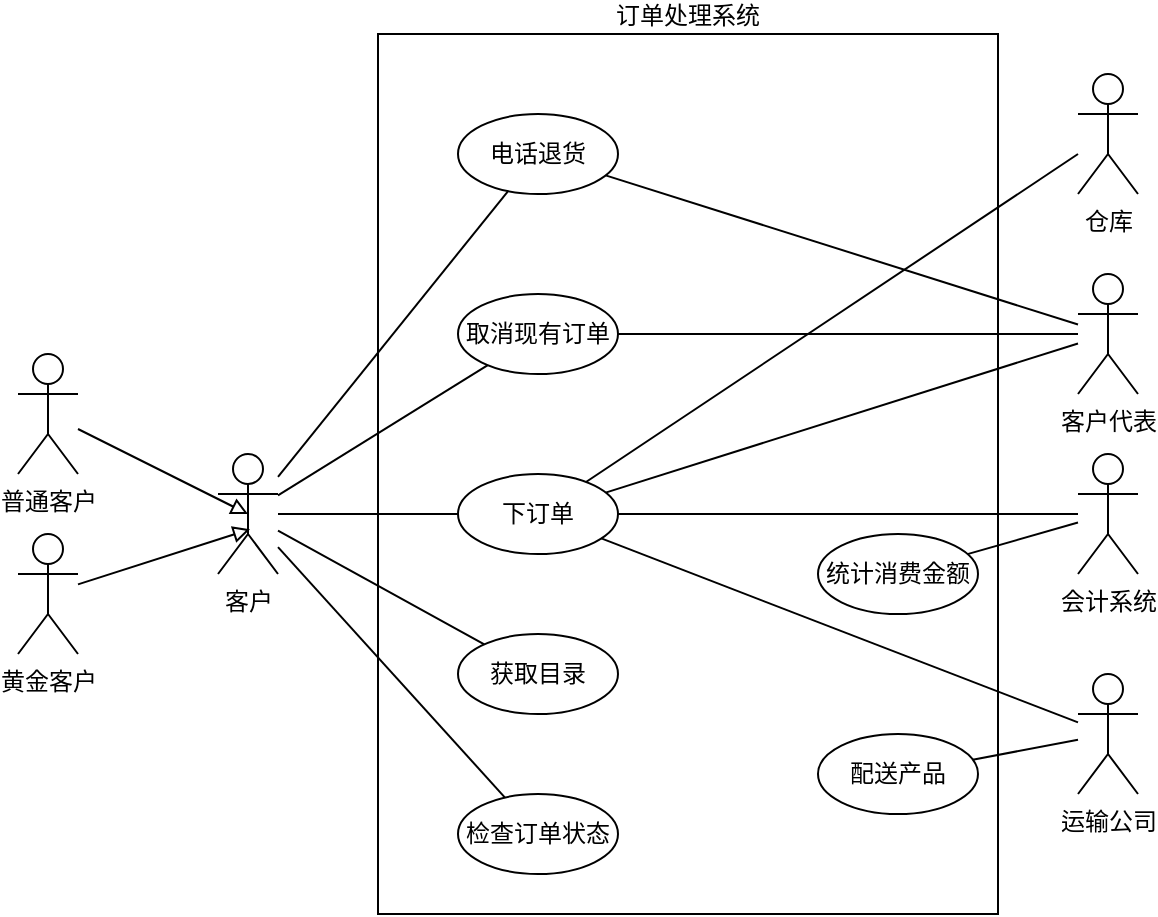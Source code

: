 <mxfile version="24.2.8" type="github">
  <diagram name="第 1 页" id="MpWkzoGdS-z-kFXsXtoj">
    <mxGraphModel dx="1042" dy="569" grid="1" gridSize="10" guides="1" tooltips="1" connect="1" arrows="1" fold="1" page="1" pageScale="1" pageWidth="827" pageHeight="1169" math="0" shadow="0">
      <root>
        <mxCell id="0" />
        <mxCell id="1" parent="0" />
        <mxCell id="L59KLt6tr_QJb7vC3T5U-1" value="订单处理系统" style="rounded=0;whiteSpace=wrap;html=1;labelPosition=center;verticalLabelPosition=top;align=center;verticalAlign=bottom;" vertex="1" parent="1">
          <mxGeometry x="250" y="40" width="310" height="440" as="geometry" />
        </mxCell>
        <mxCell id="L59KLt6tr_QJb7vC3T5U-19" style="rounded=0;orthogonalLoop=1;jettySize=auto;html=1;endArrow=none;endFill=0;" edge="1" parent="1" source="L59KLt6tr_QJb7vC3T5U-2" target="L59KLt6tr_QJb7vC3T5U-11">
          <mxGeometry relative="1" as="geometry" />
        </mxCell>
        <mxCell id="L59KLt6tr_QJb7vC3T5U-24" style="rounded=0;orthogonalLoop=1;jettySize=auto;html=1;strokeColor=default;align=center;verticalAlign=middle;fontFamily=Helvetica;fontSize=11;fontColor=default;labelBackgroundColor=default;endArrow=none;endFill=0;" edge="1" parent="1" source="L59KLt6tr_QJb7vC3T5U-2" target="L59KLt6tr_QJb7vC3T5U-12">
          <mxGeometry relative="1" as="geometry" />
        </mxCell>
        <mxCell id="L59KLt6tr_QJb7vC3T5U-27" style="rounded=0;orthogonalLoop=1;jettySize=auto;html=1;strokeColor=default;align=center;verticalAlign=middle;fontFamily=Helvetica;fontSize=11;fontColor=default;labelBackgroundColor=default;endArrow=none;endFill=0;" edge="1" parent="1" source="L59KLt6tr_QJb7vC3T5U-2" target="L59KLt6tr_QJb7vC3T5U-13">
          <mxGeometry relative="1" as="geometry" />
        </mxCell>
        <mxCell id="L59KLt6tr_QJb7vC3T5U-28" style="rounded=0;orthogonalLoop=1;jettySize=auto;html=1;endArrow=none;endFill=0;" edge="1" parent="1" source="L59KLt6tr_QJb7vC3T5U-2" target="L59KLt6tr_QJb7vC3T5U-16">
          <mxGeometry relative="1" as="geometry" />
        </mxCell>
        <mxCell id="L59KLt6tr_QJb7vC3T5U-29" style="rounded=0;orthogonalLoop=1;jettySize=auto;html=1;endArrow=none;endFill=0;" edge="1" parent="1" source="L59KLt6tr_QJb7vC3T5U-2" target="L59KLt6tr_QJb7vC3T5U-14">
          <mxGeometry relative="1" as="geometry" />
        </mxCell>
        <mxCell id="L59KLt6tr_QJb7vC3T5U-2" value="客户" style="shape=umlActor;verticalLabelPosition=bottom;verticalAlign=top;html=1;" vertex="1" parent="1">
          <mxGeometry x="170" y="250" width="30" height="60" as="geometry" />
        </mxCell>
        <mxCell id="L59KLt6tr_QJb7vC3T5U-34" style="rounded=0;orthogonalLoop=1;jettySize=auto;html=1;endArrow=none;endFill=0;" edge="1" parent="1" source="L59KLt6tr_QJb7vC3T5U-3" target="L59KLt6tr_QJb7vC3T5U-11">
          <mxGeometry relative="1" as="geometry" />
        </mxCell>
        <mxCell id="L59KLt6tr_QJb7vC3T5U-3" value="仓库" style="shape=umlActor;verticalLabelPosition=bottom;verticalAlign=top;html=1;" vertex="1" parent="1">
          <mxGeometry x="600" y="60" width="30" height="60" as="geometry" />
        </mxCell>
        <mxCell id="L59KLt6tr_QJb7vC3T5U-33" style="rounded=0;orthogonalLoop=1;jettySize=auto;html=1;endArrow=none;endFill=0;" edge="1" parent="1" source="L59KLt6tr_QJb7vC3T5U-4" target="L59KLt6tr_QJb7vC3T5U-11">
          <mxGeometry relative="1" as="geometry" />
        </mxCell>
        <mxCell id="L59KLt6tr_QJb7vC3T5U-36" style="rounded=0;orthogonalLoop=1;jettySize=auto;html=1;endArrow=none;endFill=0;" edge="1" parent="1" source="L59KLt6tr_QJb7vC3T5U-4" target="L59KLt6tr_QJb7vC3T5U-14">
          <mxGeometry relative="1" as="geometry" />
        </mxCell>
        <mxCell id="L59KLt6tr_QJb7vC3T5U-37" style="rounded=0;orthogonalLoop=1;jettySize=auto;html=1;endArrow=none;endFill=0;" edge="1" parent="1" source="L59KLt6tr_QJb7vC3T5U-4" target="L59KLt6tr_QJb7vC3T5U-13">
          <mxGeometry relative="1" as="geometry" />
        </mxCell>
        <mxCell id="L59KLt6tr_QJb7vC3T5U-4" value="客户代表" style="shape=umlActor;verticalLabelPosition=bottom;verticalAlign=top;html=1;" vertex="1" parent="1">
          <mxGeometry x="600" y="160" width="30" height="60" as="geometry" />
        </mxCell>
        <mxCell id="L59KLt6tr_QJb7vC3T5U-35" style="rounded=0;orthogonalLoop=1;jettySize=auto;html=1;endArrow=none;endFill=0;" edge="1" parent="1" source="L59KLt6tr_QJb7vC3T5U-6" target="L59KLt6tr_QJb7vC3T5U-11">
          <mxGeometry relative="1" as="geometry" />
        </mxCell>
        <mxCell id="L59KLt6tr_QJb7vC3T5U-38" style="rounded=0;orthogonalLoop=1;jettySize=auto;html=1;endArrow=none;endFill=0;" edge="1" parent="1" source="L59KLt6tr_QJb7vC3T5U-6" target="L59KLt6tr_QJb7vC3T5U-18">
          <mxGeometry relative="1" as="geometry" />
        </mxCell>
        <mxCell id="L59KLt6tr_QJb7vC3T5U-6" value="会计系统" style="shape=umlActor;verticalLabelPosition=bottom;verticalAlign=top;html=1;" vertex="1" parent="1">
          <mxGeometry x="600" y="250" width="30" height="60" as="geometry" />
        </mxCell>
        <mxCell id="L59KLt6tr_QJb7vC3T5U-39" style="rounded=0;orthogonalLoop=1;jettySize=auto;html=1;endArrow=none;endFill=0;" edge="1" parent="1" source="L59KLt6tr_QJb7vC3T5U-10" target="L59KLt6tr_QJb7vC3T5U-17">
          <mxGeometry relative="1" as="geometry" />
        </mxCell>
        <mxCell id="L59KLt6tr_QJb7vC3T5U-40" style="rounded=0;orthogonalLoop=1;jettySize=auto;html=1;endArrow=none;endFill=0;" edge="1" parent="1" source="L59KLt6tr_QJb7vC3T5U-10" target="L59KLt6tr_QJb7vC3T5U-11">
          <mxGeometry relative="1" as="geometry" />
        </mxCell>
        <mxCell id="L59KLt6tr_QJb7vC3T5U-10" value="运输公司" style="shape=umlActor;verticalLabelPosition=bottom;verticalAlign=top;html=1;" vertex="1" parent="1">
          <mxGeometry x="600" y="360" width="30" height="60" as="geometry" />
        </mxCell>
        <mxCell id="L59KLt6tr_QJb7vC3T5U-11" value="下订单" style="ellipse;whiteSpace=wrap;html=1;" vertex="1" parent="1">
          <mxGeometry x="290" y="260" width="80" height="40" as="geometry" />
        </mxCell>
        <mxCell id="L59KLt6tr_QJb7vC3T5U-12" value="检查订单状态" style="ellipse;whiteSpace=wrap;html=1;" vertex="1" parent="1">
          <mxGeometry x="290" y="420" width="80" height="40" as="geometry" />
        </mxCell>
        <mxCell id="L59KLt6tr_QJb7vC3T5U-13" value="取消现有订单" style="ellipse;whiteSpace=wrap;html=1;" vertex="1" parent="1">
          <mxGeometry x="290" y="170" width="80" height="40" as="geometry" />
        </mxCell>
        <mxCell id="L59KLt6tr_QJb7vC3T5U-14" value="电话退货" style="ellipse;whiteSpace=wrap;html=1;" vertex="1" parent="1">
          <mxGeometry x="290" y="80" width="80" height="40" as="geometry" />
        </mxCell>
        <mxCell id="L59KLt6tr_QJb7vC3T5U-16" value="获取目录" style="ellipse;whiteSpace=wrap;html=1;" vertex="1" parent="1">
          <mxGeometry x="290" y="340" width="80" height="40" as="geometry" />
        </mxCell>
        <mxCell id="L59KLt6tr_QJb7vC3T5U-17" value="配送产品" style="ellipse;whiteSpace=wrap;html=1;" vertex="1" parent="1">
          <mxGeometry x="470" y="390" width="80" height="40" as="geometry" />
        </mxCell>
        <mxCell id="L59KLt6tr_QJb7vC3T5U-18" value="统计消费金额" style="ellipse;whiteSpace=wrap;html=1;" vertex="1" parent="1">
          <mxGeometry x="470" y="290" width="80" height="40" as="geometry" />
        </mxCell>
        <mxCell id="L59KLt6tr_QJb7vC3T5U-42" value="普通客户" style="shape=umlActor;verticalLabelPosition=bottom;verticalAlign=top;html=1;" vertex="1" parent="1">
          <mxGeometry x="70" y="200" width="30" height="60" as="geometry" />
        </mxCell>
        <mxCell id="L59KLt6tr_QJb7vC3T5U-43" value="黄金客户" style="shape=umlActor;verticalLabelPosition=bottom;verticalAlign=top;html=1;" vertex="1" parent="1">
          <mxGeometry x="70" y="290" width="30" height="60" as="geometry" />
        </mxCell>
        <mxCell id="L59KLt6tr_QJb7vC3T5U-46" style="rounded=0;orthogonalLoop=1;jettySize=auto;html=1;entryX=0.5;entryY=0.5;entryDx=0;entryDy=0;entryPerimeter=0;endArrow=block;endFill=0;" edge="1" parent="1" source="L59KLt6tr_QJb7vC3T5U-42" target="L59KLt6tr_QJb7vC3T5U-2">
          <mxGeometry relative="1" as="geometry" />
        </mxCell>
        <mxCell id="L59KLt6tr_QJb7vC3T5U-47" style="rounded=0;orthogonalLoop=1;jettySize=auto;html=1;entryX=0.533;entryY=0.627;entryDx=0;entryDy=0;entryPerimeter=0;endArrow=block;endFill=0;" edge="1" parent="1" source="L59KLt6tr_QJb7vC3T5U-43" target="L59KLt6tr_QJb7vC3T5U-2">
          <mxGeometry relative="1" as="geometry" />
        </mxCell>
      </root>
    </mxGraphModel>
  </diagram>
</mxfile>
